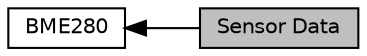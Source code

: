 digraph "Sensor Data"
{
  edge [fontname="Helvetica",fontsize="10",labelfontname="Helvetica",labelfontsize="10"];
  node [fontname="Helvetica",fontsize="10",shape=box];
  rankdir=LR;
  Node2 [label="BME280",height=0.2,width=0.4,color="black", fillcolor="white", style="filled",URL="$group__bme280.html",tooltip="Product Overview and Sensor API Source Code"];
  Node1 [label="Sensor Data",height=0.2,width=0.4,color="black", fillcolor="grey75", style="filled", fontcolor="black",tooltip="Data processing of sensor."];
  Node2->Node1 [shape=plaintext, dir="back", style="solid"];
}
